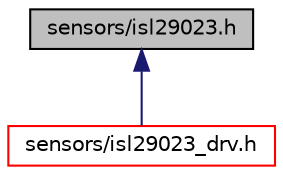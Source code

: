 digraph "sensors/isl29023.h"
{
  edge [fontname="Helvetica",fontsize="10",labelfontname="Helvetica",labelfontsize="10"];
  node [fontname="Helvetica",fontsize="10",shape=record];
  Node1 [label="sensors/isl29023.h",height=0.2,width=0.4,color="black", fillcolor="grey75", style="filled", fontcolor="black"];
  Node1 -> Node2 [dir="back",color="midnightblue",fontsize="10",style="solid",fontname="Helvetica"];
  Node2 [label="sensors/isl29023_drv.h",height=0.2,width=0.4,color="red", fillcolor="white", style="filled",URL="$isl29023__drv_8h.html",tooltip="The isl29023_drv.h file describes the ISL29023 driver interface and structures. "];
}
